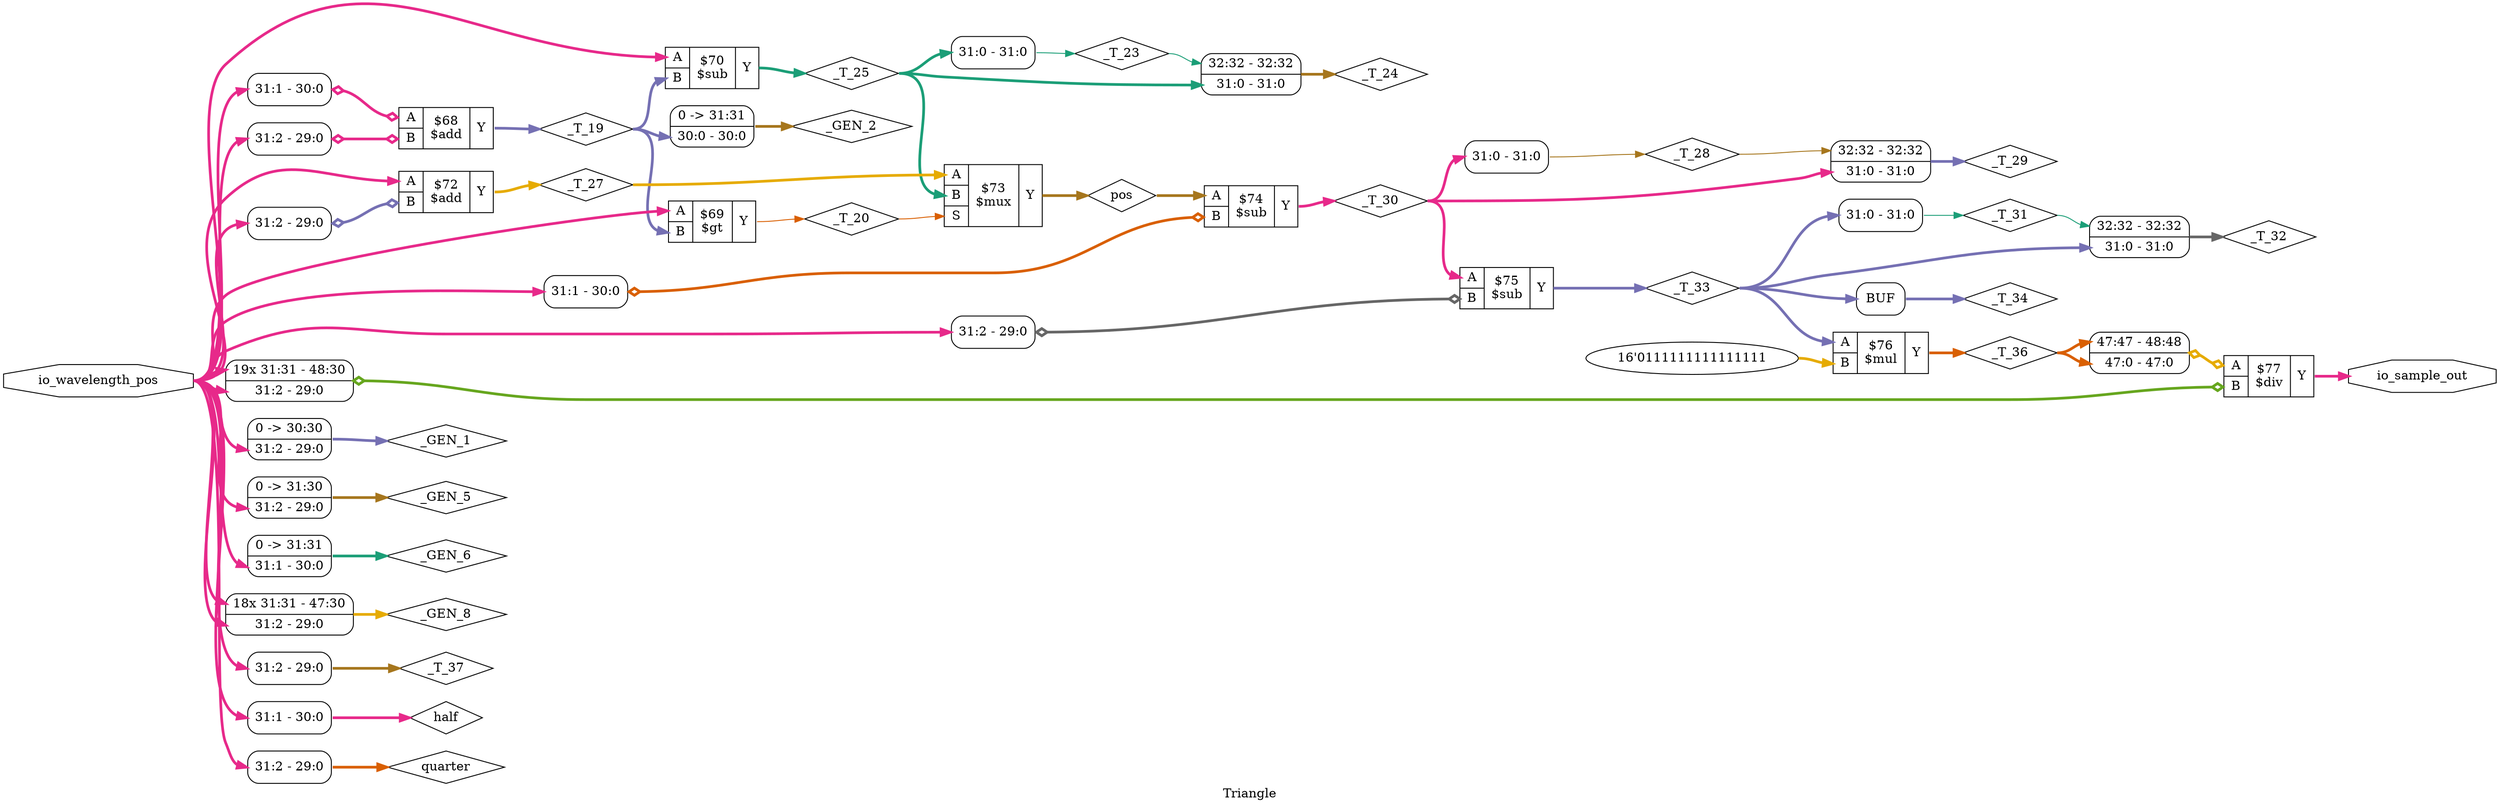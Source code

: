 digraph "Triangle" {
label="Triangle";
rankdir="LR";
remincross=true;
n1 [ shape=diamond, label="_GEN_1", color="black", fontcolor="black" ];
n2 [ shape=diamond, label="_GEN_2", color="black", fontcolor="black" ];
n3 [ shape=diamond, label="_GEN_5", color="black", fontcolor="black" ];
n4 [ shape=diamond, label="_GEN_6", color="black", fontcolor="black" ];
n5 [ shape=diamond, label="_GEN_8", color="black", fontcolor="black" ];
n6 [ shape=diamond, label="_T_19", color="black", fontcolor="black" ];
n7 [ shape=diamond, label="_T_20", color="black", fontcolor="black" ];
n8 [ shape=diamond, label="_T_23", color="black", fontcolor="black" ];
n9 [ shape=diamond, label="_T_24", color="black", fontcolor="black" ];
n10 [ shape=diamond, label="_T_25", color="black", fontcolor="black" ];
n11 [ shape=diamond, label="_T_27", color="black", fontcolor="black" ];
n12 [ shape=diamond, label="_T_28", color="black", fontcolor="black" ];
n13 [ shape=diamond, label="_T_29", color="black", fontcolor="black" ];
n14 [ shape=diamond, label="_T_30", color="black", fontcolor="black" ];
n15 [ shape=diamond, label="_T_31", color="black", fontcolor="black" ];
n16 [ shape=diamond, label="_T_32", color="black", fontcolor="black" ];
n17 [ shape=diamond, label="_T_33", color="black", fontcolor="black" ];
n18 [ shape=diamond, label="_T_34", color="black", fontcolor="black" ];
n19 [ shape=diamond, label="_T_36", color="black", fontcolor="black" ];
n20 [ shape=diamond, label="_T_37", color="black", fontcolor="black" ];
n21 [ shape=diamond, label="half", color="black", fontcolor="black" ];
n22 [ shape=octagon, label="io_sample_out", color="black", fontcolor="black" ];
n23 [ shape=octagon, label="io_wavelength_pos", color="black", fontcolor="black" ];
n24 [ shape=diamond, label="pos", color="black", fontcolor="black" ];
n25 [ shape=diamond, label="quarter", color="black", fontcolor="black" ];
{ rank="source"; n23;}
{ rank="sink"; n22;}
c29 [ shape=record, label="{{<p26> A|<p27> B}|$68\n$add|{<p28> Y}}" ];
x0 [ shape=record, style=rounded, label="<s0> 31:1 - 30:0 " ];
x0:e -> c29:p26:w [arrowhead=odiamond, arrowtail=odiamond, dir=both, colorscheme="dark28", color="4", fontcolor="4", style="setlinewidth(3)", label=""];
x1 [ shape=record, style=rounded, label="<s0> 31:2 - 29:0 " ];
x1:e -> c29:p27:w [arrowhead=odiamond, arrowtail=odiamond, dir=both, colorscheme="dark28", color="4", fontcolor="4", style="setlinewidth(3)", label=""];
c30 [ shape=record, label="{{<p26> A|<p27> B}|$72\n$add|{<p28> Y}}" ];
x2 [ shape=record, style=rounded, label="<s0> 31:2 - 29:0 " ];
x2:e -> c30:p27:w [arrowhead=odiamond, arrowtail=odiamond, dir=both, colorscheme="dark28", color="3", fontcolor="3", style="setlinewidth(3)", label=""];
c31 [ shape=record, label="{{<p26> A|<p27> B}|$77\n$div|{<p28> Y}}" ];
x3 [ shape=record, style=rounded, label="<s1> 47:47 - 48:48 |<s0> 47:0 - 47:0 " ];
x3:e -> c31:p26:w [arrowhead=odiamond, arrowtail=odiamond, dir=both, colorscheme="dark28", color="6", fontcolor="6", style="setlinewidth(3)", label=""];
x4 [ shape=record, style=rounded, label="<s19> 19x 31:31 - 48:30 |<s0> 31:2 - 29:0 " ];
x4:e -> c31:p27:w [arrowhead=odiamond, arrowtail=odiamond, dir=both, colorscheme="dark28", color="5", fontcolor="5", style="setlinewidth(3)", label=""];
c32 [ shape=record, label="{{<p26> A|<p27> B}|$69\n$gt|{<p28> Y}}" ];
v5 [ label="16'0111111111111111" ];
c33 [ shape=record, label="{{<p26> A|<p27> B}|$76\n$mul|{<p28> Y}}" ];
c34 [ shape=record, label="{{<p26> A|<p27> B}|$70\n$sub|{<p28> Y}}" ];
c35 [ shape=record, label="{{<p26> A|<p27> B}|$74\n$sub|{<p28> Y}}" ];
x6 [ shape=record, style=rounded, label="<s0> 31:1 - 30:0 " ];
x6:e -> c35:p27:w [arrowhead=odiamond, arrowtail=odiamond, dir=both, colorscheme="dark28", color="2", fontcolor="2", style="setlinewidth(3)", label=""];
c36 [ shape=record, label="{{<p26> A|<p27> B}|$75\n$sub|{<p28> Y}}" ];
x7 [ shape=record, style=rounded, label="<s0> 31:2 - 29:0 " ];
x7:e -> c36:p27:w [arrowhead=odiamond, arrowtail=odiamond, dir=both, colorscheme="dark28", color="8", fontcolor="8", style="setlinewidth(3)", label=""];
c38 [ shape=record, label="{{<p26> A|<p27> B|<p37> S}|$73\n$mux|{<p28> Y}}" ];
x8 [ shape=record, style=rounded, label="0 -&gt; 30:30 |<s0> 31:2 - 29:0 " ];
x9 [ shape=record, style=rounded, label="0 -&gt; 31:31 |<s0> 30:0 - 30:0 " ];
x10 [ shape=record, style=rounded, label="0 -&gt; 31:30 |<s0> 31:2 - 29:0 " ];
x11 [ shape=record, style=rounded, label="0 -&gt; 31:31 |<s0> 31:1 - 30:0 " ];
x12 [ shape=record, style=rounded, label="<s18> 18x 31:31 - 47:30 |<s0> 31:2 - 29:0 " ];
x13 [ shape=record, style=rounded, label="<s0> 31:0 - 31:0 " ];
x14 [ shape=record, style=rounded, label="<s1> 32:32 - 32:32 |<s0> 31:0 - 31:0 " ];
x15 [ shape=record, style=rounded, label="<s0> 31:0 - 31:0 " ];
x16 [ shape=record, style=rounded, label="<s1> 32:32 - 32:32 |<s0> 31:0 - 31:0 " ];
x17 [ shape=record, style=rounded, label="<s0> 31:0 - 31:0 " ];
x18 [ shape=record, style=rounded, label="<s1> 32:32 - 32:32 |<s0> 31:0 - 31:0 " ];
x19 [shape=box, style=rounded, label="BUF"];
x20 [ shape=record, style=rounded, label="<s0> 31:2 - 29:0 " ];
x21 [ shape=record, style=rounded, label="<s0> 31:1 - 30:0 " ];
x22 [ shape=record, style=rounded, label="<s0> 31:2 - 29:0 " ];
x8:e -> n1:w [colorscheme="dark28", color="3", fontcolor="3", style="setlinewidth(3)", label=""];
c34:p28:e -> n10:w [colorscheme="dark28", color="1", fontcolor="1", style="setlinewidth(3)", label=""];
n10:e -> c38:p27:w [colorscheme="dark28", color="1", fontcolor="1", style="setlinewidth(3)", label=""];
n10:e -> x13:w [colorscheme="dark28", color="1", fontcolor="1", style="setlinewidth(3)", label=""];
n10:e -> x14:s0:w [colorscheme="dark28", color="1", fontcolor="1", style="setlinewidth(3)", label=""];
c30:p28:e -> n11:w [colorscheme="dark28", color="6", fontcolor="6", style="setlinewidth(3)", label=""];
n11:e -> c38:p26:w [colorscheme="dark28", color="6", fontcolor="6", style="setlinewidth(3)", label=""];
x15:s0:e -> n12:w [colorscheme="dark28", color="7", fontcolor="7", label=""];
n12:e -> x16:s1:w [colorscheme="dark28", color="7", fontcolor="7", label=""];
x16:e -> n13:w [colorscheme="dark28", color="3", fontcolor="3", style="setlinewidth(3)", label=""];
c35:p28:e -> n14:w [colorscheme="dark28", color="4", fontcolor="4", style="setlinewidth(3)", label=""];
n14:e -> c36:p26:w [colorscheme="dark28", color="4", fontcolor="4", style="setlinewidth(3)", label=""];
n14:e -> x15:w [colorscheme="dark28", color="4", fontcolor="4", style="setlinewidth(3)", label=""];
n14:e -> x16:s0:w [colorscheme="dark28", color="4", fontcolor="4", style="setlinewidth(3)", label=""];
x17:s0:e -> n15:w [colorscheme="dark28", color="1", fontcolor="1", label=""];
n15:e -> x18:s1:w [colorscheme="dark28", color="1", fontcolor="1", label=""];
x18:e -> n16:w [colorscheme="dark28", color="8", fontcolor="8", style="setlinewidth(3)", label=""];
c36:p28:e -> n17:w [colorscheme="dark28", color="3", fontcolor="3", style="setlinewidth(3)", label=""];
n17:e -> c33:p26:w [colorscheme="dark28", color="3", fontcolor="3", style="setlinewidth(3)", label=""];
n17:e -> x17:w [colorscheme="dark28", color="3", fontcolor="3", style="setlinewidth(3)", label=""];
n17:e -> x18:s0:w [colorscheme="dark28", color="3", fontcolor="3", style="setlinewidth(3)", label=""];
n17:e -> x19:w:w [colorscheme="dark28", color="3", fontcolor="3", style="setlinewidth(3)", label=""];
x19:e:e -> n18:w [colorscheme="dark28", color="3", fontcolor="3", style="setlinewidth(3)", label=""];
c33:p28:e -> n19:w [colorscheme="dark28", color="2", fontcolor="2", style="setlinewidth(3)", label=""];
n19:e -> x3:s0:w [colorscheme="dark28", color="2", fontcolor="2", style="setlinewidth(3)", label=""];
n19:e -> x3:s1:w [colorscheme="dark28", color="2", fontcolor="2", style="setlinewidth(3)", label=""];
x9:e -> n2:w [colorscheme="dark28", color="7", fontcolor="7", style="setlinewidth(3)", label=""];
x20:e -> n20:w [colorscheme="dark28", color="7", fontcolor="7", style="setlinewidth(3)", label=""];
x21:e -> n21:w [colorscheme="dark28", color="4", fontcolor="4", style="setlinewidth(3)", label=""];
c31:p28:e -> n22:w [colorscheme="dark28", color="4", fontcolor="4", style="setlinewidth(3)", label=""];
n23:e -> c30:p26:w [colorscheme="dark28", color="4", fontcolor="4", style="setlinewidth(3)", label=""];
n23:e -> c32:p26:w [colorscheme="dark28", color="4", fontcolor="4", style="setlinewidth(3)", label=""];
n23:e -> c34:p26:w [colorscheme="dark28", color="4", fontcolor="4", style="setlinewidth(3)", label=""];
n23:e -> x0:s0:w [colorscheme="dark28", color="4", fontcolor="4", style="setlinewidth(3)", label=""];
n23:e -> x10:s0:w [colorscheme="dark28", color="4", fontcolor="4", style="setlinewidth(3)", label=""];
n23:e -> x11:s0:w [colorscheme="dark28", color="4", fontcolor="4", style="setlinewidth(3)", label=""];
n23:e -> x12:s0:w [colorscheme="dark28", color="4", fontcolor="4", style="setlinewidth(3)", label=""];
n23:e -> x12:s18:w [colorscheme="dark28", color="4", fontcolor="4", style="setlinewidth(3)", label=""];
n23:e -> x1:s0:w [colorscheme="dark28", color="4", fontcolor="4", style="setlinewidth(3)", label=""];
n23:e -> x20:s0:w [colorscheme="dark28", color="4", fontcolor="4", style="setlinewidth(3)", label=""];
n23:e -> x21:s0:w [colorscheme="dark28", color="4", fontcolor="4", style="setlinewidth(3)", label=""];
n23:e -> x22:s0:w [colorscheme="dark28", color="4", fontcolor="4", style="setlinewidth(3)", label=""];
n23:e -> x2:s0:w [colorscheme="dark28", color="4", fontcolor="4", style="setlinewidth(3)", label=""];
n23:e -> x4:s0:w [colorscheme="dark28", color="4", fontcolor="4", style="setlinewidth(3)", label=""];
n23:e -> x4:s19:w [colorscheme="dark28", color="4", fontcolor="4", style="setlinewidth(3)", label=""];
n23:e -> x6:s0:w [colorscheme="dark28", color="4", fontcolor="4", style="setlinewidth(3)", label=""];
n23:e -> x7:s0:w [colorscheme="dark28", color="4", fontcolor="4", style="setlinewidth(3)", label=""];
n23:e -> x8:s0:w [colorscheme="dark28", color="4", fontcolor="4", style="setlinewidth(3)", label=""];
c38:p28:e -> n24:w [colorscheme="dark28", color="7", fontcolor="7", style="setlinewidth(3)", label=""];
n24:e -> c35:p26:w [colorscheme="dark28", color="7", fontcolor="7", style="setlinewidth(3)", label=""];
x22:e -> n25:w [colorscheme="dark28", color="2", fontcolor="2", style="setlinewidth(3)", label=""];
x10:e -> n3:w [colorscheme="dark28", color="7", fontcolor="7", style="setlinewidth(3)", label=""];
x11:e -> n4:w [colorscheme="dark28", color="1", fontcolor="1", style="setlinewidth(3)", label=""];
x12:e -> n5:w [colorscheme="dark28", color="6", fontcolor="6", style="setlinewidth(3)", label=""];
c29:p28:e -> n6:w [colorscheme="dark28", color="3", fontcolor="3", style="setlinewidth(3)", label=""];
n6:e -> c32:p27:w [colorscheme="dark28", color="3", fontcolor="3", style="setlinewidth(3)", label=""];
n6:e -> c34:p27:w [colorscheme="dark28", color="3", fontcolor="3", style="setlinewidth(3)", label=""];
n6:e -> x9:s0:w [colorscheme="dark28", color="3", fontcolor="3", style="setlinewidth(3)", label=""];
c32:p28:e -> n7:w [colorscheme="dark28", color="2", fontcolor="2", label=""];
n7:e -> c38:p37:w [colorscheme="dark28", color="2", fontcolor="2", label=""];
x13:s0:e -> n8:w [colorscheme="dark28", color="1", fontcolor="1", label=""];
n8:e -> x14:s1:w [colorscheme="dark28", color="1", fontcolor="1", label=""];
x14:e -> n9:w [colorscheme="dark28", color="7", fontcolor="7", style="setlinewidth(3)", label=""];
v5:e -> c33:p27:w [colorscheme="dark28", color="6", fontcolor="6", style="setlinewidth(3)", label=""];
}
